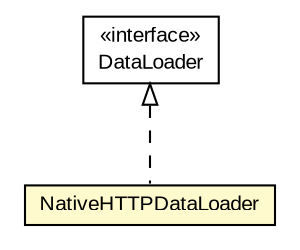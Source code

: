 #!/usr/local/bin/dot
#
# Class diagram 
# Generated by UMLGraph version R5_6-24-gf6e263 (http://www.umlgraph.org/)
#

digraph G {
	edge [fontname="arial",fontsize=10,labelfontname="arial",labelfontsize=10];
	node [fontname="arial",fontsize=10,shape=plaintext];
	nodesep=0.25;
	ranksep=0.5;
	// eu.europa.esig.dss.client.http.NativeHTTPDataLoader
	c437764 [label=<<table title="eu.europa.esig.dss.client.http.NativeHTTPDataLoader" border="0" cellborder="1" cellspacing="0" cellpadding="2" port="p" bgcolor="lemonChiffon" href="./NativeHTTPDataLoader.html">
		<tr><td><table border="0" cellspacing="0" cellpadding="1">
<tr><td align="center" balign="center"> NativeHTTPDataLoader </td></tr>
		</table></td></tr>
		</table>>, URL="./NativeHTTPDataLoader.html", fontname="arial", fontcolor="black", fontsize=10.0];
	// eu.europa.esig.dss.client.http.DataLoader
	c437770 [label=<<table title="eu.europa.esig.dss.client.http.DataLoader" border="0" cellborder="1" cellspacing="0" cellpadding="2" port="p" href="./DataLoader.html">
		<tr><td><table border="0" cellspacing="0" cellpadding="1">
<tr><td align="center" balign="center"> &#171;interface&#187; </td></tr>
<tr><td align="center" balign="center"> DataLoader </td></tr>
		</table></td></tr>
		</table>>, URL="./DataLoader.html", fontname="arial", fontcolor="black", fontsize=10.0];
	//eu.europa.esig.dss.client.http.NativeHTTPDataLoader implements eu.europa.esig.dss.client.http.DataLoader
	c437770:p -> c437764:p [dir=back,arrowtail=empty,style=dashed];
}


